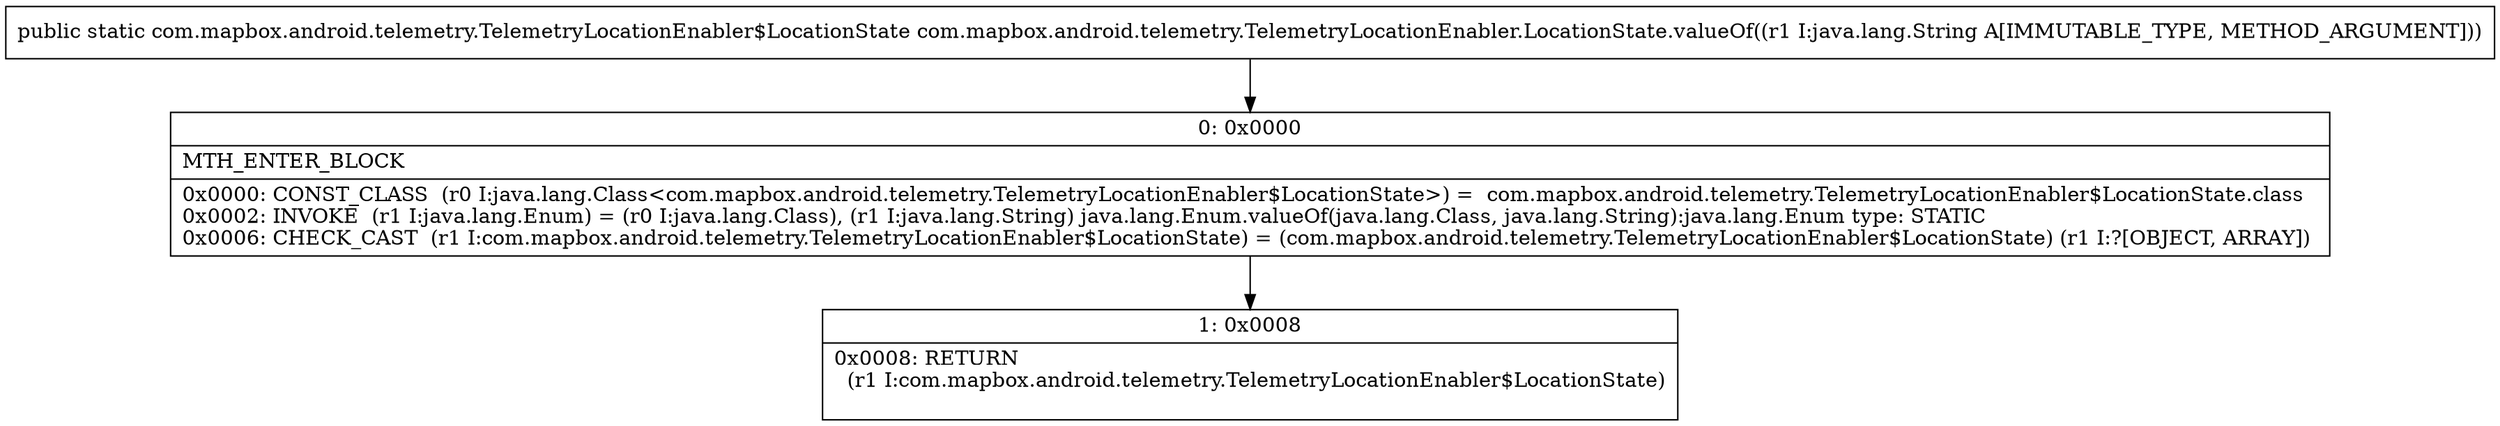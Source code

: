 digraph "CFG forcom.mapbox.android.telemetry.TelemetryLocationEnabler.LocationState.valueOf(Ljava\/lang\/String;)Lcom\/mapbox\/android\/telemetry\/TelemetryLocationEnabler$LocationState;" {
Node_0 [shape=record,label="{0\:\ 0x0000|MTH_ENTER_BLOCK\l|0x0000: CONST_CLASS  (r0 I:java.lang.Class\<com.mapbox.android.telemetry.TelemetryLocationEnabler$LocationState\>) =  com.mapbox.android.telemetry.TelemetryLocationEnabler$LocationState.class \l0x0002: INVOKE  (r1 I:java.lang.Enum) = (r0 I:java.lang.Class), (r1 I:java.lang.String) java.lang.Enum.valueOf(java.lang.Class, java.lang.String):java.lang.Enum type: STATIC \l0x0006: CHECK_CAST  (r1 I:com.mapbox.android.telemetry.TelemetryLocationEnabler$LocationState) = (com.mapbox.android.telemetry.TelemetryLocationEnabler$LocationState) (r1 I:?[OBJECT, ARRAY]) \l}"];
Node_1 [shape=record,label="{1\:\ 0x0008|0x0008: RETURN  \l  (r1 I:com.mapbox.android.telemetry.TelemetryLocationEnabler$LocationState)\l \l}"];
MethodNode[shape=record,label="{public static com.mapbox.android.telemetry.TelemetryLocationEnabler$LocationState com.mapbox.android.telemetry.TelemetryLocationEnabler.LocationState.valueOf((r1 I:java.lang.String A[IMMUTABLE_TYPE, METHOD_ARGUMENT])) }"];
MethodNode -> Node_0;
Node_0 -> Node_1;
}

